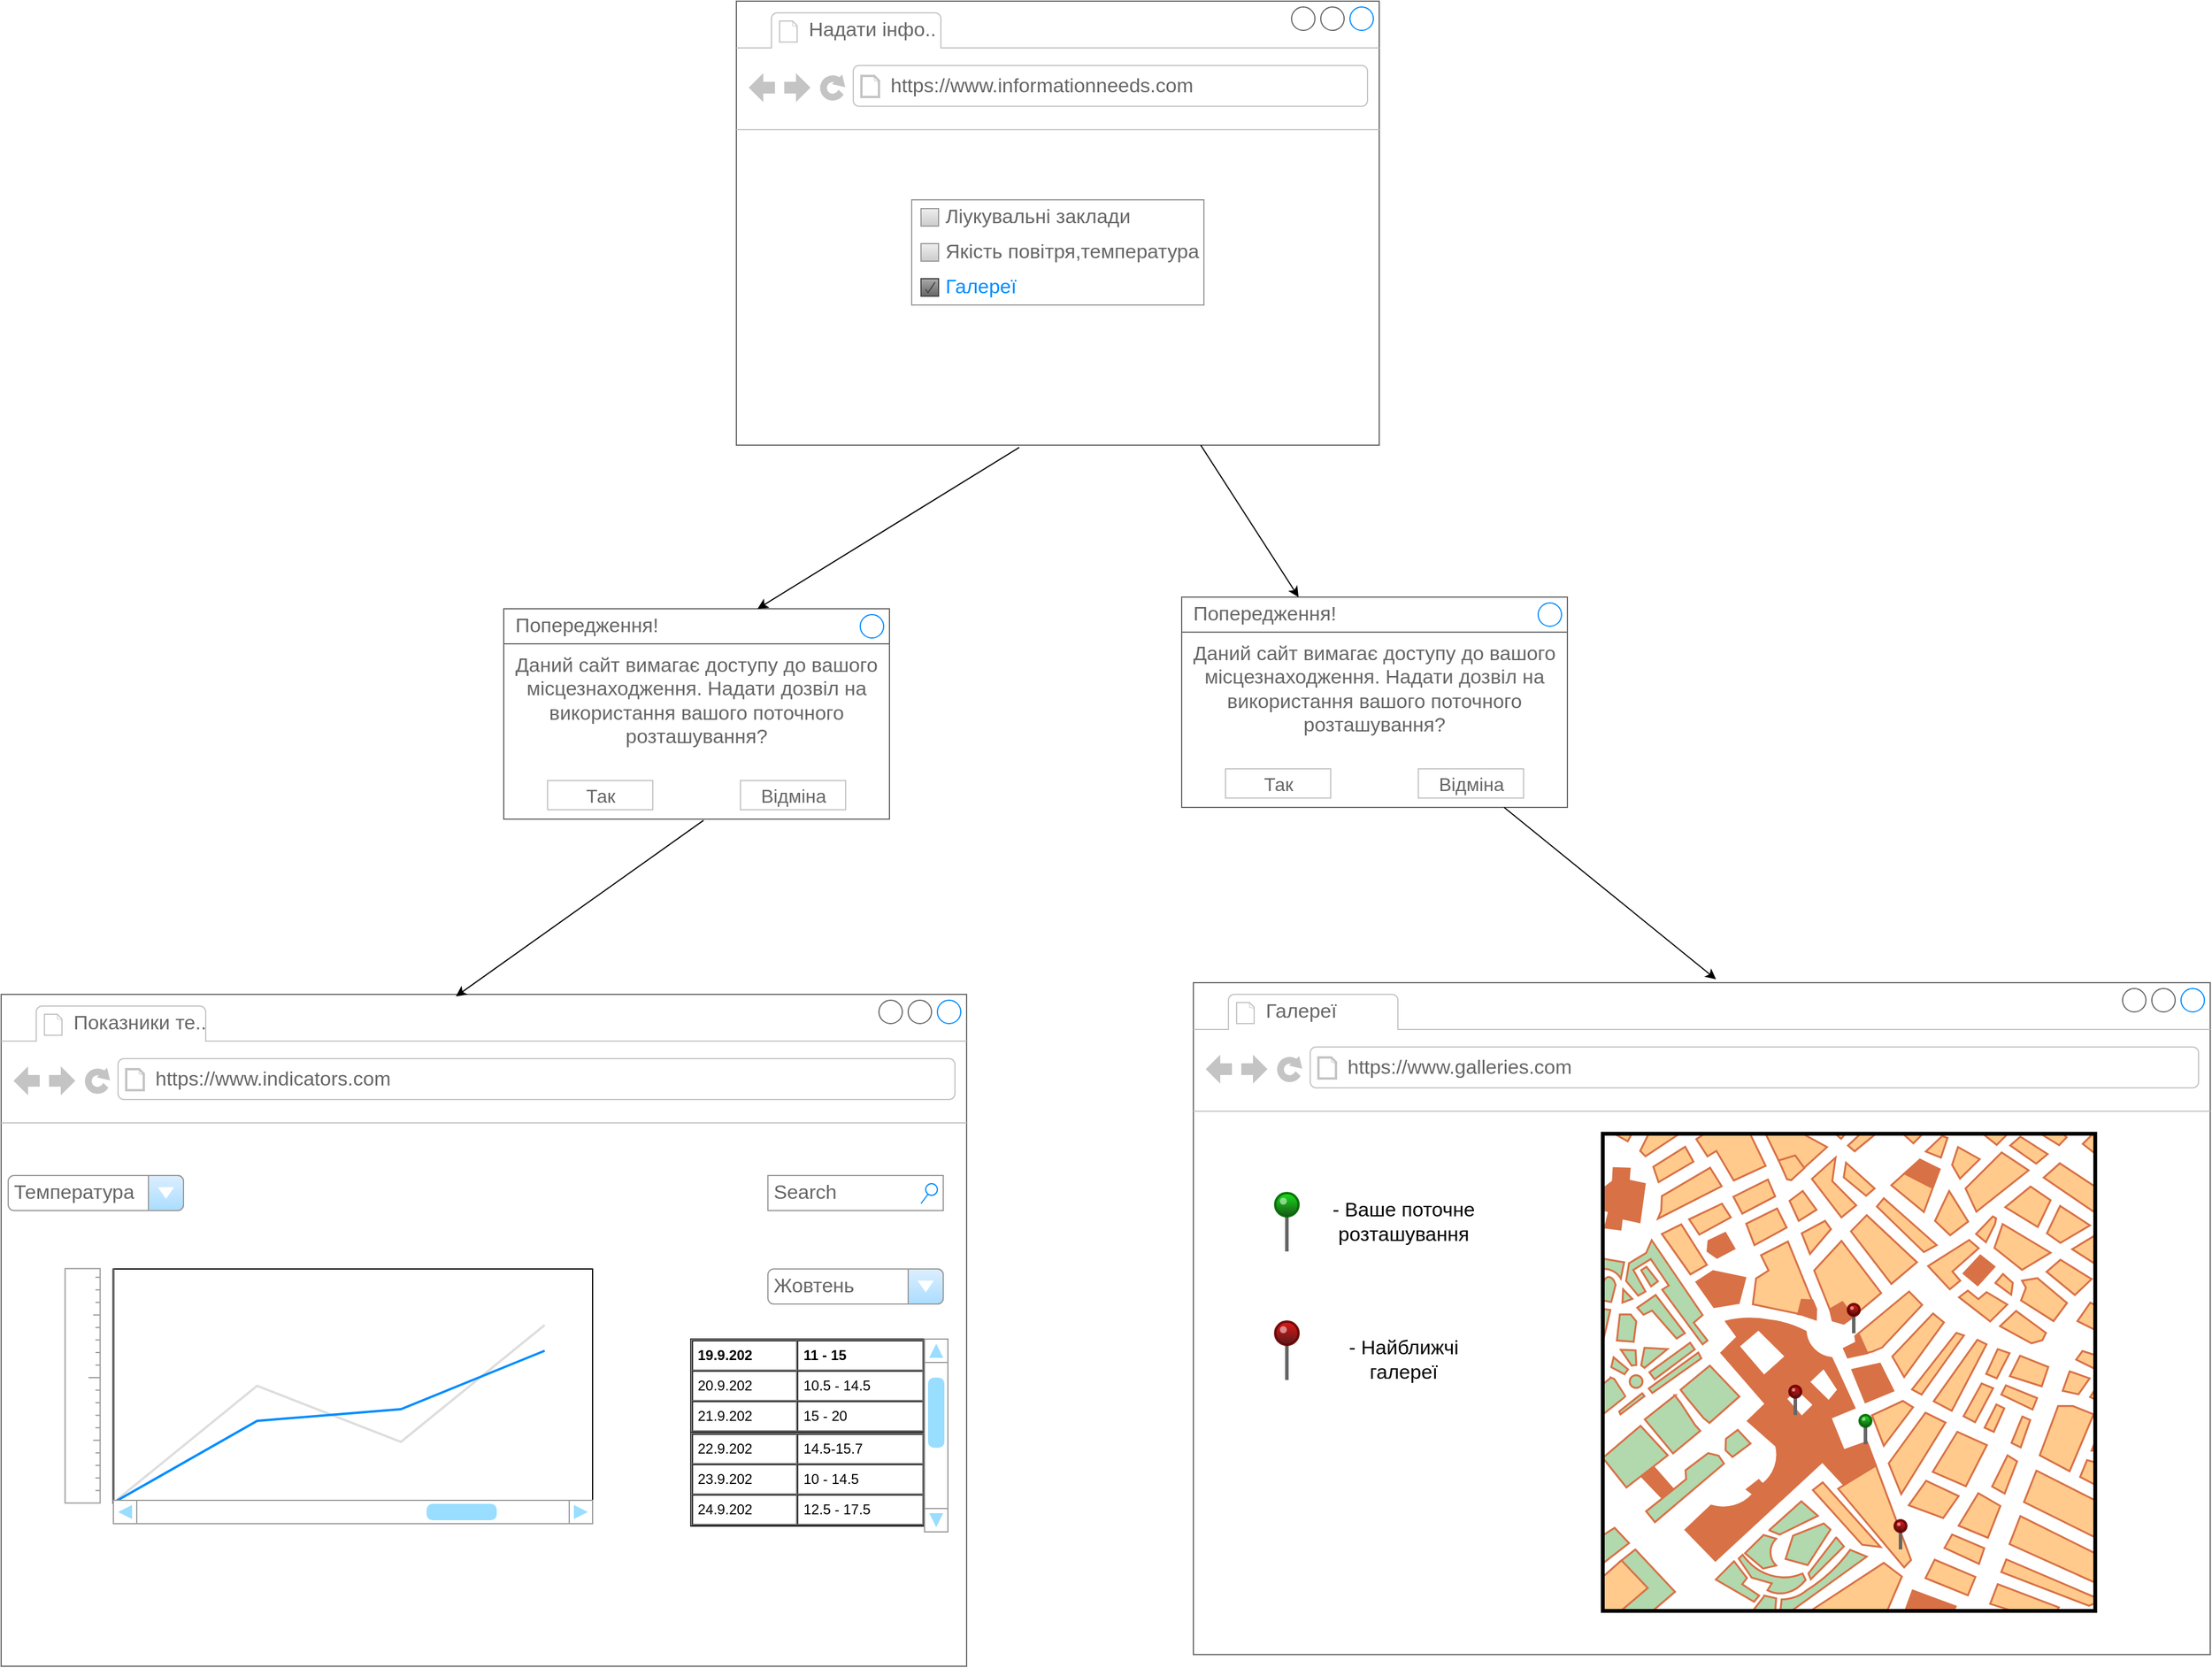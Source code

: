 <mxfile version="13.7.9" type="device"><diagram id="9QsMCDVwK1tN0wjJvEOF" name="Страница 1"><mxGraphModel dx="3542" dy="2415" grid="1" gridSize="10" guides="1" tooltips="1" connect="1" arrows="1" fold="1" page="1" pageScale="1" pageWidth="827" pageHeight="1169" math="0" shadow="0"><root><mxCell id="0"/><mxCell id="1" parent="0"/><mxCell id="_-056PWN0pZ7mmtViscN-1" value="" style="strokeWidth=1;shadow=0;dashed=0;align=center;html=1;shape=mxgraph.mockup.containers.browserWindow;rSize=0;strokeColor=#666666;strokeColor2=#008cff;strokeColor3=#c4c4c4;mainText=,;recursiveResize=0;" parent="1" vertex="1"><mxGeometry x="139" y="60" width="550" height="380" as="geometry"/></mxCell><mxCell id="_-056PWN0pZ7mmtViscN-2" value="Надати інфо.." style="strokeWidth=1;shadow=0;dashed=0;align=center;html=1;shape=mxgraph.mockup.containers.anchor;fontSize=17;fontColor=#666666;align=left;" parent="_-056PWN0pZ7mmtViscN-1" vertex="1"><mxGeometry x="60" y="12" width="110" height="26" as="geometry"/></mxCell><mxCell id="_-056PWN0pZ7mmtViscN-3" value="https://www.informationneeds.com" style="strokeWidth=1;shadow=0;dashed=0;align=center;html=1;shape=mxgraph.mockup.containers.anchor;rSize=0;fontSize=17;fontColor=#666666;align=left;" parent="_-056PWN0pZ7mmtViscN-1" vertex="1"><mxGeometry x="130" y="60" width="250" height="26" as="geometry"/></mxCell><mxCell id="_-056PWN0pZ7mmtViscN-4" value="" style="strokeWidth=1;shadow=0;dashed=0;align=center;html=1;shape=mxgraph.mockup.forms.rrect;rSize=0;strokeColor=#999999;fillColor=#ffffff;recursiveResize=0;" parent="_-056PWN0pZ7mmtViscN-1" vertex="1"><mxGeometry x="150" y="170" width="250" height="90" as="geometry"/></mxCell><mxCell id="_-056PWN0pZ7mmtViscN-5" value="Ліукувальні заклади" style="strokeWidth=1;shadow=0;dashed=0;align=center;html=1;shape=mxgraph.mockup.forms.rrect;rSize=0;fillColor=#eeeeee;strokeColor=#999999;gradientColor=#cccccc;align=left;spacingLeft=4;fontSize=17;fontColor=#666666;labelPosition=right;" parent="_-056PWN0pZ7mmtViscN-4" vertex="1"><mxGeometry x="8" y="7.5" width="15" height="15" as="geometry"/></mxCell><mxCell id="_-056PWN0pZ7mmtViscN-6" value="Якість повітря,температура" style="strokeWidth=1;shadow=0;dashed=0;align=center;html=1;shape=mxgraph.mockup.forms.rrect;rSize=0;fillColor=#eeeeee;strokeColor=#999999;gradientColor=#cccccc;align=left;spacingLeft=4;fontSize=17;fontColor=#666666;labelPosition=right;" parent="_-056PWN0pZ7mmtViscN-4" vertex="1"><mxGeometry x="8" y="37.5" width="15" height="15" as="geometry"/></mxCell><mxCell id="_-056PWN0pZ7mmtViscN-7" value="Галереї" style="strokeWidth=1;shadow=0;dashed=0;align=center;html=1;shape=mxgraph.mockup.forms.checkbox;rSize=0;resizable=0;fillColor=#aaaaaa;strokeColor=#444444;gradientColor=#666666;align=left;spacingLeft=4;fontSize=17;fontColor=#008cff;labelPosition=right;" parent="_-056PWN0pZ7mmtViscN-4" vertex="1"><mxGeometry x="8" y="67.5" width="15" height="15" as="geometry"/></mxCell><mxCell id="_-056PWN0pZ7mmtViscN-9" value="Даний сайт вимагає доступу до вашого місцезнаходження. Надати дозвіл на використання вашого поточного розташування?" style="strokeWidth=1;shadow=0;dashed=0;align=center;html=1;shape=mxgraph.mockup.containers.rrect;rSize=0;strokeColor=#666666;fontColor=#666666;fontSize=17;verticalAlign=top;whiteSpace=wrap;fillColor=#ffffff;spacingTop=32;" parent="1" vertex="1"><mxGeometry x="-60" y="580" width="330" height="180" as="geometry"/></mxCell><mxCell id="_-056PWN0pZ7mmtViscN-10" value="Попередження!" style="strokeWidth=1;shadow=0;dashed=0;align=center;html=1;shape=mxgraph.mockup.containers.rrect;rSize=0;fontSize=17;fontColor=#666666;strokeColor=#666666;align=left;spacingLeft=8;fillColor=none;resizeWidth=1;" parent="_-056PWN0pZ7mmtViscN-9" vertex="1"><mxGeometry width="330" height="30" relative="1" as="geometry"/></mxCell><mxCell id="_-056PWN0pZ7mmtViscN-11" value="" style="shape=ellipse;strokeColor=#008cff;resizable=0;fillColor=none;html=1;" parent="_-056PWN0pZ7mmtViscN-10" vertex="1"><mxGeometry x="1" y="0.5" width="20" height="20" relative="1" as="geometry"><mxPoint x="-25" y="-10" as="offset"/></mxGeometry></mxCell><mxCell id="_-056PWN0pZ7mmtViscN-12" value="Так" style="strokeWidth=1;shadow=0;dashed=0;align=center;html=1;shape=mxgraph.mockup.containers.rrect;rSize=0;fontSize=16;fontColor=#666666;strokeColor=#c4c4c4;whiteSpace=wrap;fillColor=none;" parent="_-056PWN0pZ7mmtViscN-9" vertex="1"><mxGeometry x="0.25" y="1" width="90" height="25" relative="1" as="geometry"><mxPoint x="-45" y="-33" as="offset"/></mxGeometry></mxCell><mxCell id="_-056PWN0pZ7mmtViscN-13" value="Відміна" style="strokeWidth=1;shadow=0;dashed=0;align=center;html=1;shape=mxgraph.mockup.containers.rrect;rSize=0;fontSize=16;fontColor=#666666;strokeColor=#c4c4c4;whiteSpace=wrap;fillColor=none;" parent="_-056PWN0pZ7mmtViscN-9" vertex="1"><mxGeometry x="0.75" y="1" width="90" height="25" relative="1" as="geometry"><mxPoint x="-45" y="-33" as="offset"/></mxGeometry></mxCell><mxCell id="_-056PWN0pZ7mmtViscN-14" value="Даний сайт вимагає доступу до вашого місцезнаходження. Надати дозвіл на використання вашого поточного розташування?" style="strokeWidth=1;shadow=0;dashed=0;align=center;html=1;shape=mxgraph.mockup.containers.rrect;rSize=0;strokeColor=#666666;fontColor=#666666;fontSize=17;verticalAlign=top;whiteSpace=wrap;fillColor=#ffffff;spacingTop=32;" parent="1" vertex="1"><mxGeometry x="520" y="570" width="330" height="180" as="geometry"/></mxCell><mxCell id="_-056PWN0pZ7mmtViscN-15" value="Попередження!" style="strokeWidth=1;shadow=0;dashed=0;align=center;html=1;shape=mxgraph.mockup.containers.rrect;rSize=0;fontSize=17;fontColor=#666666;strokeColor=#666666;align=left;spacingLeft=8;fillColor=none;resizeWidth=1;" parent="_-056PWN0pZ7mmtViscN-14" vertex="1"><mxGeometry width="330" height="30" relative="1" as="geometry"/></mxCell><mxCell id="_-056PWN0pZ7mmtViscN-16" value="" style="shape=ellipse;strokeColor=#008cff;resizable=0;fillColor=none;html=1;" parent="_-056PWN0pZ7mmtViscN-15" vertex="1"><mxGeometry x="1" y="0.5" width="20" height="20" relative="1" as="geometry"><mxPoint x="-25" y="-10" as="offset"/></mxGeometry></mxCell><mxCell id="_-056PWN0pZ7mmtViscN-17" value="Так" style="strokeWidth=1;shadow=0;dashed=0;align=center;html=1;shape=mxgraph.mockup.containers.rrect;rSize=0;fontSize=16;fontColor=#666666;strokeColor=#c4c4c4;whiteSpace=wrap;fillColor=none;" parent="_-056PWN0pZ7mmtViscN-14" vertex="1"><mxGeometry x="0.25" y="1" width="90" height="25" relative="1" as="geometry"><mxPoint x="-45" y="-33" as="offset"/></mxGeometry></mxCell><mxCell id="_-056PWN0pZ7mmtViscN-18" value="Відміна" style="strokeWidth=1;shadow=0;dashed=0;align=center;html=1;shape=mxgraph.mockup.containers.rrect;rSize=0;fontSize=16;fontColor=#666666;strokeColor=#c4c4c4;whiteSpace=wrap;fillColor=none;" parent="_-056PWN0pZ7mmtViscN-14" vertex="1"><mxGeometry x="0.75" y="1" width="90" height="25" relative="1" as="geometry"><mxPoint x="-45" y="-33" as="offset"/></mxGeometry></mxCell><mxCell id="_-056PWN0pZ7mmtViscN-29" value="" style="strokeWidth=1;shadow=0;dashed=0;align=center;html=1;shape=mxgraph.mockup.containers.browserWindow;rSize=0;strokeColor=#666666;strokeColor2=#008cff;strokeColor3=#c4c4c4;mainText=,;recursiveResize=0;" parent="1" vertex="1"><mxGeometry x="-490" y="910" width="826" height="575" as="geometry"/></mxCell><mxCell id="_-056PWN0pZ7mmtViscN-30" value="Показники те.." style="strokeWidth=1;shadow=0;dashed=0;align=center;html=1;shape=mxgraph.mockup.containers.anchor;fontSize=17;fontColor=#666666;align=left;" parent="_-056PWN0pZ7mmtViscN-29" vertex="1"><mxGeometry x="60" y="12" width="110" height="26" as="geometry"/></mxCell><mxCell id="_-056PWN0pZ7mmtViscN-31" value="https://www.indicators.com" style="strokeWidth=1;shadow=0;dashed=0;align=center;html=1;shape=mxgraph.mockup.containers.anchor;rSize=0;fontSize=17;fontColor=#666666;align=left;" parent="_-056PWN0pZ7mmtViscN-29" vertex="1"><mxGeometry x="130" y="60" width="250" height="26" as="geometry"/></mxCell><mxCell id="_-056PWN0pZ7mmtViscN-20" value="Температура" style="strokeWidth=1;shadow=0;dashed=0;align=center;html=1;shape=mxgraph.mockup.forms.comboBox;strokeColor=#999999;fillColor=#ddeeff;align=left;fillColor2=#aaddff;mainText=;fontColor=#666666;fontSize=17;spacingLeft=3;" parent="_-056PWN0pZ7mmtViscN-29" vertex="1"><mxGeometry x="6" y="155" width="150" height="30" as="geometry"/></mxCell><mxCell id="_-056PWN0pZ7mmtViscN-24" value="Search" style="strokeWidth=1;shadow=0;dashed=0;align=center;html=1;shape=mxgraph.mockup.forms.searchBox;strokeColor=#999999;mainText=;strokeColor2=#008cff;fontColor=#666666;fontSize=17;align=left;spacingLeft=3;" parent="_-056PWN0pZ7mmtViscN-29" vertex="1"><mxGeometry x="656" y="155" width="150" height="30" as="geometry"/></mxCell><mxCell id="_-056PWN0pZ7mmtViscN-21" value="" style="verticalLabelPosition=bottom;shadow=0;dashed=0;align=center;html=1;verticalAlign=top;strokeWidth=1;shape=mxgraph.mockup.graphics.lineChart;strokeColor2=#666666;strokeColor3=#008cff;strokeColor4=#dddddd;" parent="_-056PWN0pZ7mmtViscN-29" vertex="1"><mxGeometry x="96" y="235" width="410" height="200" as="geometry"/></mxCell><mxCell id="_-056PWN0pZ7mmtViscN-23" value="" style="strokeWidth=1;shadow=0;dashed=0;align=left;html=1;shape=mxgraph.mockup.misc.ruler2;dx=107.31;rulerOrient=down;unitSize=10;fontColor=#999999;spacingLeft=103.31;align=left;verticalAlign=middle;spacingBottom=10;spacingTop=0;spacingRight=0;spacing=0;strokeColor=#999999;rotation=-90;" parent="_-056PWN0pZ7mmtViscN-29" vertex="1"><mxGeometry x="-30.62" y="320" width="200.62" height="30" as="geometry"/></mxCell><mxCell id="_-056PWN0pZ7mmtViscN-22" value="" style="verticalLabelPosition=bottom;shadow=0;dashed=0;align=center;html=1;verticalAlign=top;strokeWidth=1;shape=mxgraph.mockup.navigation.scrollBar;strokeColor=#999999;barPos=20;fillColor2=#99ddff;strokeColor2=none;direction=north;rotation=-90;" parent="_-056PWN0pZ7mmtViscN-29" vertex="1"><mxGeometry x="208" y="155" width="186" height="410" as="geometry"/></mxCell><mxCell id="_-056PWN0pZ7mmtViscN-25" value="Жовтень" style="strokeWidth=1;shadow=0;dashed=0;align=center;html=1;shape=mxgraph.mockup.forms.comboBox;strokeColor=#999999;fillColor=#ddeeff;align=left;fillColor2=#aaddff;mainText=;fontColor=#666666;fontSize=17;spacingLeft=3;" parent="_-056PWN0pZ7mmtViscN-29" vertex="1"><mxGeometry x="656" y="235" width="150" height="30" as="geometry"/></mxCell><mxCell id="_-056PWN0pZ7mmtViscN-45" value="&lt;table cellpadding=&quot;4&quot; cellspacing=&quot;0&quot; border=&quot;1&quot; style=&quot;font-size: 1em ; width: 100% ; height: 100%&quot;&gt;&lt;tbody&gt;&lt;tr&gt;&lt;th&gt;19.9.202&lt;/th&gt;&lt;th&gt;11 - 15&lt;/th&gt;&lt;/tr&gt;&lt;tr&gt;&lt;td&gt;20.9.202&lt;/td&gt;&lt;td&gt;10.5 - 14.5&lt;/td&gt;&lt;/tr&gt;&lt;tr&gt;&lt;td&gt;21.9.202&lt;/td&gt;&lt;td&gt;15 - 20&lt;/td&gt;&lt;/tr&gt;&lt;/tbody&gt;&lt;/table&gt; " style="verticalAlign=top;align=left;overflow=fill;fontSize=12;fontFamily=Helvetica;html=1" parent="_-056PWN0pZ7mmtViscN-29" vertex="1"><mxGeometry x="590" y="295" width="200" height="80" as="geometry"/></mxCell><mxCell id="_-056PWN0pZ7mmtViscN-69" value="&lt;table cellpadding=&quot;4&quot; cellspacing=&quot;0&quot; border=&quot;1&quot; style=&quot;font-size: 1em ; width: 100% ; height: 100%&quot;&gt;&lt;tbody&gt;&lt;tr&gt;&lt;th&gt;&lt;span style=&quot;font-weight: normal&quot;&gt;22.9.202&lt;/span&gt;&lt;/th&gt;&lt;th&gt;&lt;span style=&quot;font-weight: normal&quot;&gt;14.5-15.7&lt;/span&gt;&lt;/th&gt;&lt;/tr&gt;&lt;tr&gt;&lt;td&gt;23.9.202&lt;/td&gt;&lt;td&gt;10 - 14.5&lt;/td&gt;&lt;/tr&gt;&lt;tr&gt;&lt;td&gt;24.9.202&lt;/td&gt;&lt;td&gt;12.5 - 17.5&lt;/td&gt;&lt;/tr&gt;&lt;/tbody&gt;&lt;/table&gt; " style="verticalAlign=top;align=left;overflow=fill;fontSize=12;fontFamily=Helvetica;html=1" parent="_-056PWN0pZ7mmtViscN-29" vertex="1"><mxGeometry x="590" y="375" width="200" height="80" as="geometry"/></mxCell><mxCell id="_-056PWN0pZ7mmtViscN-71" value="" style="verticalLabelPosition=bottom;shadow=0;dashed=0;align=center;html=1;verticalAlign=top;strokeWidth=1;shape=mxgraph.mockup.navigation.scrollBar;strokeColor=#999999;barPos=20;fillColor2=#99ddff;strokeColor2=none;direction=north;rotation=-180;" parent="_-056PWN0pZ7mmtViscN-29" vertex="1"><mxGeometry x="790" y="295" width="20" height="165" as="geometry"/></mxCell><mxCell id="_-056PWN0pZ7mmtViscN-74" value="" style="endArrow=classic;html=1;exitX=0.518;exitY=1.006;exitDx=0;exitDy=0;exitPerimeter=0;entryX=0.471;entryY=0.003;entryDx=0;entryDy=0;entryPerimeter=0;" parent="1" source="_-056PWN0pZ7mmtViscN-9" target="_-056PWN0pZ7mmtViscN-29" edge="1"><mxGeometry width="50" height="50" relative="1" as="geometry"><mxPoint x="410" y="830" as="sourcePoint"/><mxPoint x="460" y="780" as="targetPoint"/></mxGeometry></mxCell><mxCell id="_-056PWN0pZ7mmtViscN-75" value="" style="endArrow=classic;html=1;exitX=0.44;exitY=1.005;exitDx=0;exitDy=0;exitPerimeter=0;entryX=0.658;entryY=0;entryDx=0;entryDy=0;entryPerimeter=0;" parent="1" source="_-056PWN0pZ7mmtViscN-1" target="_-056PWN0pZ7mmtViscN-10" edge="1"><mxGeometry width="50" height="50" relative="1" as="geometry"><mxPoint x="410" y="830" as="sourcePoint"/><mxPoint x="460" y="780" as="targetPoint"/></mxGeometry></mxCell><mxCell id="_-056PWN0pZ7mmtViscN-76" value="" style="endArrow=classic;html=1;entryX=0.303;entryY=0;entryDx=0;entryDy=0;entryPerimeter=0;" parent="1" source="_-056PWN0pZ7mmtViscN-1" target="_-056PWN0pZ7mmtViscN-15" edge="1"><mxGeometry width="50" height="50" relative="1" as="geometry"><mxPoint x="410" y="830" as="sourcePoint"/><mxPoint x="460" y="780" as="targetPoint"/></mxGeometry></mxCell><mxCell id="_-056PWN0pZ7mmtViscN-77" value="" style="strokeWidth=1;shadow=0;dashed=0;align=center;html=1;shape=mxgraph.mockup.containers.browserWindow;rSize=0;strokeColor=#666666;strokeColor2=#008cff;strokeColor3=#c4c4c4;mainText=,;recursiveResize=0;" parent="1" vertex="1"><mxGeometry x="530" y="900" width="870" height="575" as="geometry"/></mxCell><mxCell id="_-056PWN0pZ7mmtViscN-78" value="Галереї" style="strokeWidth=1;shadow=0;dashed=0;align=center;html=1;shape=mxgraph.mockup.containers.anchor;fontSize=17;fontColor=#666666;align=left;" parent="_-056PWN0pZ7mmtViscN-77" vertex="1"><mxGeometry x="60" y="12" width="110" height="26" as="geometry"/></mxCell><mxCell id="_-056PWN0pZ7mmtViscN-79" value="https://www.galleries.com" style="strokeWidth=1;shadow=0;dashed=0;align=center;html=1;shape=mxgraph.mockup.containers.anchor;rSize=0;fontSize=17;fontColor=#666666;align=left;" parent="_-056PWN0pZ7mmtViscN-77" vertex="1"><mxGeometry x="130" y="60" width="250" height="26" as="geometry"/></mxCell><mxCell id="_-056PWN0pZ7mmtViscN-81" value="" style="verticalLabelPosition=bottom;shadow=0;dashed=0;align=center;html=1;verticalAlign=top;strokeWidth=1;shape=mxgraph.mockup.misc.map;" parent="_-056PWN0pZ7mmtViscN-77" vertex="1"><mxGeometry x="350" y="129" width="423" height="410" as="geometry"/></mxCell><mxCell id="_-056PWN0pZ7mmtViscN-82" value="" style="verticalLabelPosition=top;shadow=0;dashed=0;align=center;html=1;verticalAlign=bottom;strokeWidth=1;shape=mxgraph.mockup.misc.pin;fillColor2=#00dd00;fillColor3=#004400;strokeColor=#006600;" parent="_-056PWN0pZ7mmtViscN-77" vertex="1"><mxGeometry x="70" y="180" width="20" height="50" as="geometry"/></mxCell><mxCell id="_-056PWN0pZ7mmtViscN-83" value="" style="verticalLabelPosition=top;shadow=0;dashed=0;align=center;html=1;verticalAlign=bottom;strokeWidth=1;shape=mxgraph.mockup.misc.pin;fillColor2=#dd0000;fillColor3=#440000;strokeColor=#660000;" parent="_-056PWN0pZ7mmtViscN-77" vertex="1"><mxGeometry x="70" y="290" width="20" height="50" as="geometry"/></mxCell><mxCell id="_-056PWN0pZ7mmtViscN-85" value="&lt;font style=&quot;font-size: 17px&quot;&gt;- Ваше поточне розташування&lt;/font&gt;" style="text;html=1;strokeColor=none;fillColor=none;align=center;verticalAlign=middle;whiteSpace=wrap;rounded=0;" parent="_-056PWN0pZ7mmtViscN-77" vertex="1"><mxGeometry x="100" y="190" width="160" height="30" as="geometry"/></mxCell><mxCell id="_-056PWN0pZ7mmtViscN-86" value="&lt;font style=&quot;font-size: 17px&quot;&gt;&lt;font style=&quot;font-size: 17px&quot;&gt;- Найближчі галере&lt;/font&gt;ї&lt;/font&gt;" style="text;html=1;strokeColor=none;fillColor=none;align=center;verticalAlign=middle;whiteSpace=wrap;rounded=0;" parent="_-056PWN0pZ7mmtViscN-77" vertex="1"><mxGeometry x="115" y="305" width="130" height="35" as="geometry"/></mxCell><mxCell id="_-056PWN0pZ7mmtViscN-88" value="" style="verticalLabelPosition=top;shadow=0;dashed=0;align=center;html=1;verticalAlign=bottom;strokeWidth=1;shape=mxgraph.mockup.misc.pin;fillColor2=#00dd00;fillColor3=#004400;strokeColor=#006600;" parent="_-056PWN0pZ7mmtViscN-77" vertex="1"><mxGeometry x="570" y="370" width="10" height="25" as="geometry"/></mxCell><mxCell id="_-056PWN0pZ7mmtViscN-89" value="" style="verticalLabelPosition=top;shadow=0;dashed=0;align=center;html=1;verticalAlign=bottom;strokeWidth=1;shape=mxgraph.mockup.misc.pin;fillColor2=#dd0000;fillColor3=#440000;strokeColor=#660000;" parent="_-056PWN0pZ7mmtViscN-77" vertex="1"><mxGeometry x="560" y="275" width="10" height="25" as="geometry"/></mxCell><mxCell id="_-056PWN0pZ7mmtViscN-90" value="" style="verticalLabelPosition=top;shadow=0;dashed=0;align=center;html=1;verticalAlign=bottom;strokeWidth=1;shape=mxgraph.mockup.misc.pin;fillColor2=#dd0000;fillColor3=#440000;strokeColor=#660000;" parent="_-056PWN0pZ7mmtViscN-77" vertex="1"><mxGeometry x="510" y="345" width="10" height="25" as="geometry"/></mxCell><mxCell id="_-056PWN0pZ7mmtViscN-91" value="" style="verticalLabelPosition=top;shadow=0;dashed=0;align=center;html=1;verticalAlign=bottom;strokeWidth=1;shape=mxgraph.mockup.misc.pin;fillColor2=#dd0000;fillColor3=#440000;strokeColor=#660000;" parent="_-056PWN0pZ7mmtViscN-77" vertex="1"><mxGeometry x="600" y="460" width="10" height="25" as="geometry"/></mxCell><mxCell id="_-056PWN0pZ7mmtViscN-80" value="" style="endArrow=classic;html=1;entryX=0.514;entryY=-0.005;entryDx=0;entryDy=0;entryPerimeter=0;" parent="1" source="_-056PWN0pZ7mmtViscN-14" target="_-056PWN0pZ7mmtViscN-77" edge="1"><mxGeometry width="50" height="50" relative="1" as="geometry"><mxPoint x="410" y="830" as="sourcePoint"/><mxPoint x="460" y="780" as="targetPoint"/></mxGeometry></mxCell></root></mxGraphModel></diagram></mxfile>
